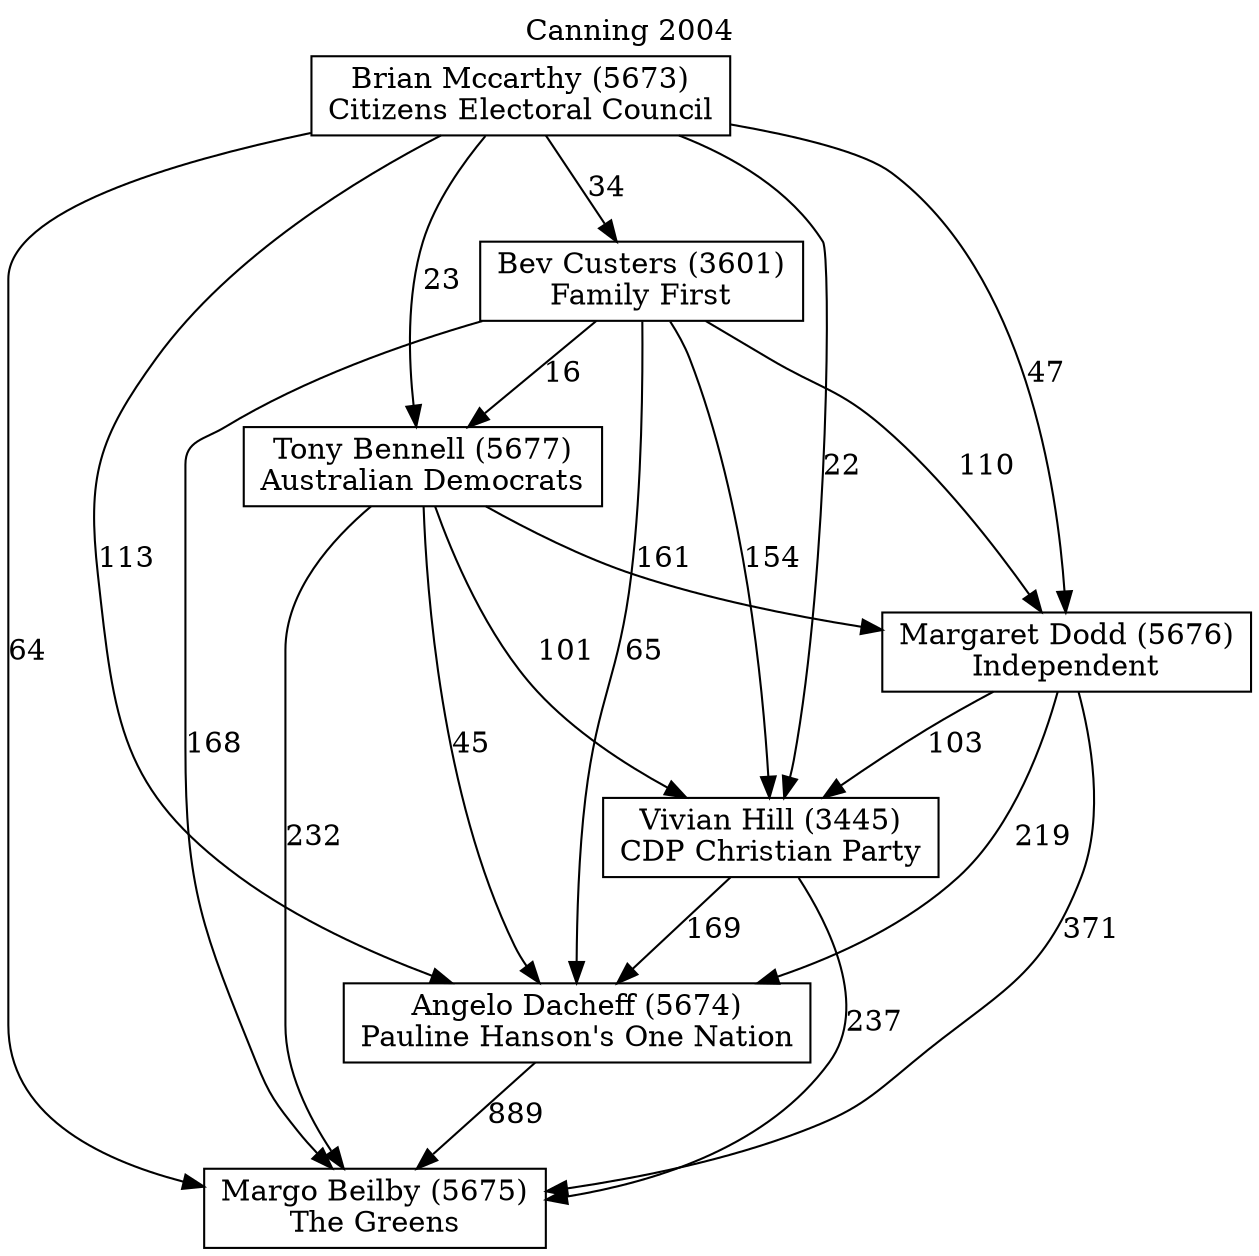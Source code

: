 // House preference flow
digraph "Margo Beilby (5675)_Canning_2004" {
	graph [label="Canning 2004" labelloc=t mclimit=10]
	node [shape=box]
	"Margo Beilby (5675)" [label="Margo Beilby (5675)
The Greens"]
	"Angelo Dacheff (5674)" [label="Angelo Dacheff (5674)
Pauline Hanson's One Nation"]
	"Vivian Hill (3445)" [label="Vivian Hill (3445)
CDP Christian Party"]
	"Margaret Dodd (5676)" [label="Margaret Dodd (5676)
Independent"]
	"Tony Bennell (5677)" [label="Tony Bennell (5677)
Australian Democrats"]
	"Bev Custers (3601)" [label="Bev Custers (3601)
Family First"]
	"Brian Mccarthy (5673)" [label="Brian Mccarthy (5673)
Citizens Electoral Council"]
	"Margo Beilby (5675)" [label="Margo Beilby (5675)
The Greens"]
	"Vivian Hill (3445)" [label="Vivian Hill (3445)
CDP Christian Party"]
	"Margaret Dodd (5676)" [label="Margaret Dodd (5676)
Independent"]
	"Tony Bennell (5677)" [label="Tony Bennell (5677)
Australian Democrats"]
	"Bev Custers (3601)" [label="Bev Custers (3601)
Family First"]
	"Brian Mccarthy (5673)" [label="Brian Mccarthy (5673)
Citizens Electoral Council"]
	"Margo Beilby (5675)" [label="Margo Beilby (5675)
The Greens"]
	"Margaret Dodd (5676)" [label="Margaret Dodd (5676)
Independent"]
	"Tony Bennell (5677)" [label="Tony Bennell (5677)
Australian Democrats"]
	"Bev Custers (3601)" [label="Bev Custers (3601)
Family First"]
	"Brian Mccarthy (5673)" [label="Brian Mccarthy (5673)
Citizens Electoral Council"]
	"Margo Beilby (5675)" [label="Margo Beilby (5675)
The Greens"]
	"Tony Bennell (5677)" [label="Tony Bennell (5677)
Australian Democrats"]
	"Bev Custers (3601)" [label="Bev Custers (3601)
Family First"]
	"Brian Mccarthy (5673)" [label="Brian Mccarthy (5673)
Citizens Electoral Council"]
	"Margo Beilby (5675)" [label="Margo Beilby (5675)
The Greens"]
	"Bev Custers (3601)" [label="Bev Custers (3601)
Family First"]
	"Brian Mccarthy (5673)" [label="Brian Mccarthy (5673)
Citizens Electoral Council"]
	"Margo Beilby (5675)" [label="Margo Beilby (5675)
The Greens"]
	"Brian Mccarthy (5673)" [label="Brian Mccarthy (5673)
Citizens Electoral Council"]
	"Brian Mccarthy (5673)" [label="Brian Mccarthy (5673)
Citizens Electoral Council"]
	"Bev Custers (3601)" [label="Bev Custers (3601)
Family First"]
	"Brian Mccarthy (5673)" [label="Brian Mccarthy (5673)
Citizens Electoral Council"]
	"Brian Mccarthy (5673)" [label="Brian Mccarthy (5673)
Citizens Electoral Council"]
	"Tony Bennell (5677)" [label="Tony Bennell (5677)
Australian Democrats"]
	"Bev Custers (3601)" [label="Bev Custers (3601)
Family First"]
	"Brian Mccarthy (5673)" [label="Brian Mccarthy (5673)
Citizens Electoral Council"]
	"Tony Bennell (5677)" [label="Tony Bennell (5677)
Australian Democrats"]
	"Brian Mccarthy (5673)" [label="Brian Mccarthy (5673)
Citizens Electoral Council"]
	"Brian Mccarthy (5673)" [label="Brian Mccarthy (5673)
Citizens Electoral Council"]
	"Bev Custers (3601)" [label="Bev Custers (3601)
Family First"]
	"Brian Mccarthy (5673)" [label="Brian Mccarthy (5673)
Citizens Electoral Council"]
	"Brian Mccarthy (5673)" [label="Brian Mccarthy (5673)
Citizens Electoral Council"]
	"Margaret Dodd (5676)" [label="Margaret Dodd (5676)
Independent"]
	"Tony Bennell (5677)" [label="Tony Bennell (5677)
Australian Democrats"]
	"Bev Custers (3601)" [label="Bev Custers (3601)
Family First"]
	"Brian Mccarthy (5673)" [label="Brian Mccarthy (5673)
Citizens Electoral Council"]
	"Margaret Dodd (5676)" [label="Margaret Dodd (5676)
Independent"]
	"Bev Custers (3601)" [label="Bev Custers (3601)
Family First"]
	"Brian Mccarthy (5673)" [label="Brian Mccarthy (5673)
Citizens Electoral Council"]
	"Margaret Dodd (5676)" [label="Margaret Dodd (5676)
Independent"]
	"Brian Mccarthy (5673)" [label="Brian Mccarthy (5673)
Citizens Electoral Council"]
	"Brian Mccarthy (5673)" [label="Brian Mccarthy (5673)
Citizens Electoral Council"]
	"Bev Custers (3601)" [label="Bev Custers (3601)
Family First"]
	"Brian Mccarthy (5673)" [label="Brian Mccarthy (5673)
Citizens Electoral Council"]
	"Brian Mccarthy (5673)" [label="Brian Mccarthy (5673)
Citizens Electoral Council"]
	"Tony Bennell (5677)" [label="Tony Bennell (5677)
Australian Democrats"]
	"Bev Custers (3601)" [label="Bev Custers (3601)
Family First"]
	"Brian Mccarthy (5673)" [label="Brian Mccarthy (5673)
Citizens Electoral Council"]
	"Tony Bennell (5677)" [label="Tony Bennell (5677)
Australian Democrats"]
	"Brian Mccarthy (5673)" [label="Brian Mccarthy (5673)
Citizens Electoral Council"]
	"Brian Mccarthy (5673)" [label="Brian Mccarthy (5673)
Citizens Electoral Council"]
	"Bev Custers (3601)" [label="Bev Custers (3601)
Family First"]
	"Brian Mccarthy (5673)" [label="Brian Mccarthy (5673)
Citizens Electoral Council"]
	"Brian Mccarthy (5673)" [label="Brian Mccarthy (5673)
Citizens Electoral Council"]
	"Vivian Hill (3445)" [label="Vivian Hill (3445)
CDP Christian Party"]
	"Margaret Dodd (5676)" [label="Margaret Dodd (5676)
Independent"]
	"Tony Bennell (5677)" [label="Tony Bennell (5677)
Australian Democrats"]
	"Bev Custers (3601)" [label="Bev Custers (3601)
Family First"]
	"Brian Mccarthy (5673)" [label="Brian Mccarthy (5673)
Citizens Electoral Council"]
	"Vivian Hill (3445)" [label="Vivian Hill (3445)
CDP Christian Party"]
	"Tony Bennell (5677)" [label="Tony Bennell (5677)
Australian Democrats"]
	"Bev Custers (3601)" [label="Bev Custers (3601)
Family First"]
	"Brian Mccarthy (5673)" [label="Brian Mccarthy (5673)
Citizens Electoral Council"]
	"Vivian Hill (3445)" [label="Vivian Hill (3445)
CDP Christian Party"]
	"Bev Custers (3601)" [label="Bev Custers (3601)
Family First"]
	"Brian Mccarthy (5673)" [label="Brian Mccarthy (5673)
Citizens Electoral Council"]
	"Vivian Hill (3445)" [label="Vivian Hill (3445)
CDP Christian Party"]
	"Brian Mccarthy (5673)" [label="Brian Mccarthy (5673)
Citizens Electoral Council"]
	"Brian Mccarthy (5673)" [label="Brian Mccarthy (5673)
Citizens Electoral Council"]
	"Bev Custers (3601)" [label="Bev Custers (3601)
Family First"]
	"Brian Mccarthy (5673)" [label="Brian Mccarthy (5673)
Citizens Electoral Council"]
	"Brian Mccarthy (5673)" [label="Brian Mccarthy (5673)
Citizens Electoral Council"]
	"Tony Bennell (5677)" [label="Tony Bennell (5677)
Australian Democrats"]
	"Bev Custers (3601)" [label="Bev Custers (3601)
Family First"]
	"Brian Mccarthy (5673)" [label="Brian Mccarthy (5673)
Citizens Electoral Council"]
	"Tony Bennell (5677)" [label="Tony Bennell (5677)
Australian Democrats"]
	"Brian Mccarthy (5673)" [label="Brian Mccarthy (5673)
Citizens Electoral Council"]
	"Brian Mccarthy (5673)" [label="Brian Mccarthy (5673)
Citizens Electoral Council"]
	"Bev Custers (3601)" [label="Bev Custers (3601)
Family First"]
	"Brian Mccarthy (5673)" [label="Brian Mccarthy (5673)
Citizens Electoral Council"]
	"Brian Mccarthy (5673)" [label="Brian Mccarthy (5673)
Citizens Electoral Council"]
	"Margaret Dodd (5676)" [label="Margaret Dodd (5676)
Independent"]
	"Tony Bennell (5677)" [label="Tony Bennell (5677)
Australian Democrats"]
	"Bev Custers (3601)" [label="Bev Custers (3601)
Family First"]
	"Brian Mccarthy (5673)" [label="Brian Mccarthy (5673)
Citizens Electoral Council"]
	"Margaret Dodd (5676)" [label="Margaret Dodd (5676)
Independent"]
	"Bev Custers (3601)" [label="Bev Custers (3601)
Family First"]
	"Brian Mccarthy (5673)" [label="Brian Mccarthy (5673)
Citizens Electoral Council"]
	"Margaret Dodd (5676)" [label="Margaret Dodd (5676)
Independent"]
	"Brian Mccarthy (5673)" [label="Brian Mccarthy (5673)
Citizens Electoral Council"]
	"Brian Mccarthy (5673)" [label="Brian Mccarthy (5673)
Citizens Electoral Council"]
	"Bev Custers (3601)" [label="Bev Custers (3601)
Family First"]
	"Brian Mccarthy (5673)" [label="Brian Mccarthy (5673)
Citizens Electoral Council"]
	"Brian Mccarthy (5673)" [label="Brian Mccarthy (5673)
Citizens Electoral Council"]
	"Tony Bennell (5677)" [label="Tony Bennell (5677)
Australian Democrats"]
	"Bev Custers (3601)" [label="Bev Custers (3601)
Family First"]
	"Brian Mccarthy (5673)" [label="Brian Mccarthy (5673)
Citizens Electoral Council"]
	"Tony Bennell (5677)" [label="Tony Bennell (5677)
Australian Democrats"]
	"Brian Mccarthy (5673)" [label="Brian Mccarthy (5673)
Citizens Electoral Council"]
	"Brian Mccarthy (5673)" [label="Brian Mccarthy (5673)
Citizens Electoral Council"]
	"Bev Custers (3601)" [label="Bev Custers (3601)
Family First"]
	"Brian Mccarthy (5673)" [label="Brian Mccarthy (5673)
Citizens Electoral Council"]
	"Brian Mccarthy (5673)" [label="Brian Mccarthy (5673)
Citizens Electoral Council"]
	"Angelo Dacheff (5674)" [label="Angelo Dacheff (5674)
Pauline Hanson's One Nation"]
	"Vivian Hill (3445)" [label="Vivian Hill (3445)
CDP Christian Party"]
	"Margaret Dodd (5676)" [label="Margaret Dodd (5676)
Independent"]
	"Tony Bennell (5677)" [label="Tony Bennell (5677)
Australian Democrats"]
	"Bev Custers (3601)" [label="Bev Custers (3601)
Family First"]
	"Brian Mccarthy (5673)" [label="Brian Mccarthy (5673)
Citizens Electoral Council"]
	"Angelo Dacheff (5674)" [label="Angelo Dacheff (5674)
Pauline Hanson's One Nation"]
	"Margaret Dodd (5676)" [label="Margaret Dodd (5676)
Independent"]
	"Tony Bennell (5677)" [label="Tony Bennell (5677)
Australian Democrats"]
	"Bev Custers (3601)" [label="Bev Custers (3601)
Family First"]
	"Brian Mccarthy (5673)" [label="Brian Mccarthy (5673)
Citizens Electoral Council"]
	"Angelo Dacheff (5674)" [label="Angelo Dacheff (5674)
Pauline Hanson's One Nation"]
	"Tony Bennell (5677)" [label="Tony Bennell (5677)
Australian Democrats"]
	"Bev Custers (3601)" [label="Bev Custers (3601)
Family First"]
	"Brian Mccarthy (5673)" [label="Brian Mccarthy (5673)
Citizens Electoral Council"]
	"Angelo Dacheff (5674)" [label="Angelo Dacheff (5674)
Pauline Hanson's One Nation"]
	"Bev Custers (3601)" [label="Bev Custers (3601)
Family First"]
	"Brian Mccarthy (5673)" [label="Brian Mccarthy (5673)
Citizens Electoral Council"]
	"Angelo Dacheff (5674)" [label="Angelo Dacheff (5674)
Pauline Hanson's One Nation"]
	"Brian Mccarthy (5673)" [label="Brian Mccarthy (5673)
Citizens Electoral Council"]
	"Brian Mccarthy (5673)" [label="Brian Mccarthy (5673)
Citizens Electoral Council"]
	"Bev Custers (3601)" [label="Bev Custers (3601)
Family First"]
	"Brian Mccarthy (5673)" [label="Brian Mccarthy (5673)
Citizens Electoral Council"]
	"Brian Mccarthy (5673)" [label="Brian Mccarthy (5673)
Citizens Electoral Council"]
	"Tony Bennell (5677)" [label="Tony Bennell (5677)
Australian Democrats"]
	"Bev Custers (3601)" [label="Bev Custers (3601)
Family First"]
	"Brian Mccarthy (5673)" [label="Brian Mccarthy (5673)
Citizens Electoral Council"]
	"Tony Bennell (5677)" [label="Tony Bennell (5677)
Australian Democrats"]
	"Brian Mccarthy (5673)" [label="Brian Mccarthy (5673)
Citizens Electoral Council"]
	"Brian Mccarthy (5673)" [label="Brian Mccarthy (5673)
Citizens Electoral Council"]
	"Bev Custers (3601)" [label="Bev Custers (3601)
Family First"]
	"Brian Mccarthy (5673)" [label="Brian Mccarthy (5673)
Citizens Electoral Council"]
	"Brian Mccarthy (5673)" [label="Brian Mccarthy (5673)
Citizens Electoral Council"]
	"Margaret Dodd (5676)" [label="Margaret Dodd (5676)
Independent"]
	"Tony Bennell (5677)" [label="Tony Bennell (5677)
Australian Democrats"]
	"Bev Custers (3601)" [label="Bev Custers (3601)
Family First"]
	"Brian Mccarthy (5673)" [label="Brian Mccarthy (5673)
Citizens Electoral Council"]
	"Margaret Dodd (5676)" [label="Margaret Dodd (5676)
Independent"]
	"Bev Custers (3601)" [label="Bev Custers (3601)
Family First"]
	"Brian Mccarthy (5673)" [label="Brian Mccarthy (5673)
Citizens Electoral Council"]
	"Margaret Dodd (5676)" [label="Margaret Dodd (5676)
Independent"]
	"Brian Mccarthy (5673)" [label="Brian Mccarthy (5673)
Citizens Electoral Council"]
	"Brian Mccarthy (5673)" [label="Brian Mccarthy (5673)
Citizens Electoral Council"]
	"Bev Custers (3601)" [label="Bev Custers (3601)
Family First"]
	"Brian Mccarthy (5673)" [label="Brian Mccarthy (5673)
Citizens Electoral Council"]
	"Brian Mccarthy (5673)" [label="Brian Mccarthy (5673)
Citizens Electoral Council"]
	"Tony Bennell (5677)" [label="Tony Bennell (5677)
Australian Democrats"]
	"Bev Custers (3601)" [label="Bev Custers (3601)
Family First"]
	"Brian Mccarthy (5673)" [label="Brian Mccarthy (5673)
Citizens Electoral Council"]
	"Tony Bennell (5677)" [label="Tony Bennell (5677)
Australian Democrats"]
	"Brian Mccarthy (5673)" [label="Brian Mccarthy (5673)
Citizens Electoral Council"]
	"Brian Mccarthy (5673)" [label="Brian Mccarthy (5673)
Citizens Electoral Council"]
	"Bev Custers (3601)" [label="Bev Custers (3601)
Family First"]
	"Brian Mccarthy (5673)" [label="Brian Mccarthy (5673)
Citizens Electoral Council"]
	"Brian Mccarthy (5673)" [label="Brian Mccarthy (5673)
Citizens Electoral Council"]
	"Vivian Hill (3445)" [label="Vivian Hill (3445)
CDP Christian Party"]
	"Margaret Dodd (5676)" [label="Margaret Dodd (5676)
Independent"]
	"Tony Bennell (5677)" [label="Tony Bennell (5677)
Australian Democrats"]
	"Bev Custers (3601)" [label="Bev Custers (3601)
Family First"]
	"Brian Mccarthy (5673)" [label="Brian Mccarthy (5673)
Citizens Electoral Council"]
	"Vivian Hill (3445)" [label="Vivian Hill (3445)
CDP Christian Party"]
	"Tony Bennell (5677)" [label="Tony Bennell (5677)
Australian Democrats"]
	"Bev Custers (3601)" [label="Bev Custers (3601)
Family First"]
	"Brian Mccarthy (5673)" [label="Brian Mccarthy (5673)
Citizens Electoral Council"]
	"Vivian Hill (3445)" [label="Vivian Hill (3445)
CDP Christian Party"]
	"Bev Custers (3601)" [label="Bev Custers (3601)
Family First"]
	"Brian Mccarthy (5673)" [label="Brian Mccarthy (5673)
Citizens Electoral Council"]
	"Vivian Hill (3445)" [label="Vivian Hill (3445)
CDP Christian Party"]
	"Brian Mccarthy (5673)" [label="Brian Mccarthy (5673)
Citizens Electoral Council"]
	"Brian Mccarthy (5673)" [label="Brian Mccarthy (5673)
Citizens Electoral Council"]
	"Bev Custers (3601)" [label="Bev Custers (3601)
Family First"]
	"Brian Mccarthy (5673)" [label="Brian Mccarthy (5673)
Citizens Electoral Council"]
	"Brian Mccarthy (5673)" [label="Brian Mccarthy (5673)
Citizens Electoral Council"]
	"Tony Bennell (5677)" [label="Tony Bennell (5677)
Australian Democrats"]
	"Bev Custers (3601)" [label="Bev Custers (3601)
Family First"]
	"Brian Mccarthy (5673)" [label="Brian Mccarthy (5673)
Citizens Electoral Council"]
	"Tony Bennell (5677)" [label="Tony Bennell (5677)
Australian Democrats"]
	"Brian Mccarthy (5673)" [label="Brian Mccarthy (5673)
Citizens Electoral Council"]
	"Brian Mccarthy (5673)" [label="Brian Mccarthy (5673)
Citizens Electoral Council"]
	"Bev Custers (3601)" [label="Bev Custers (3601)
Family First"]
	"Brian Mccarthy (5673)" [label="Brian Mccarthy (5673)
Citizens Electoral Council"]
	"Brian Mccarthy (5673)" [label="Brian Mccarthy (5673)
Citizens Electoral Council"]
	"Margaret Dodd (5676)" [label="Margaret Dodd (5676)
Independent"]
	"Tony Bennell (5677)" [label="Tony Bennell (5677)
Australian Democrats"]
	"Bev Custers (3601)" [label="Bev Custers (3601)
Family First"]
	"Brian Mccarthy (5673)" [label="Brian Mccarthy (5673)
Citizens Electoral Council"]
	"Margaret Dodd (5676)" [label="Margaret Dodd (5676)
Independent"]
	"Bev Custers (3601)" [label="Bev Custers (3601)
Family First"]
	"Brian Mccarthy (5673)" [label="Brian Mccarthy (5673)
Citizens Electoral Council"]
	"Margaret Dodd (5676)" [label="Margaret Dodd (5676)
Independent"]
	"Brian Mccarthy (5673)" [label="Brian Mccarthy (5673)
Citizens Electoral Council"]
	"Brian Mccarthy (5673)" [label="Brian Mccarthy (5673)
Citizens Electoral Council"]
	"Bev Custers (3601)" [label="Bev Custers (3601)
Family First"]
	"Brian Mccarthy (5673)" [label="Brian Mccarthy (5673)
Citizens Electoral Council"]
	"Brian Mccarthy (5673)" [label="Brian Mccarthy (5673)
Citizens Electoral Council"]
	"Tony Bennell (5677)" [label="Tony Bennell (5677)
Australian Democrats"]
	"Bev Custers (3601)" [label="Bev Custers (3601)
Family First"]
	"Brian Mccarthy (5673)" [label="Brian Mccarthy (5673)
Citizens Electoral Council"]
	"Tony Bennell (5677)" [label="Tony Bennell (5677)
Australian Democrats"]
	"Brian Mccarthy (5673)" [label="Brian Mccarthy (5673)
Citizens Electoral Council"]
	"Brian Mccarthy (5673)" [label="Brian Mccarthy (5673)
Citizens Electoral Council"]
	"Bev Custers (3601)" [label="Bev Custers (3601)
Family First"]
	"Brian Mccarthy (5673)" [label="Brian Mccarthy (5673)
Citizens Electoral Council"]
	"Brian Mccarthy (5673)" [label="Brian Mccarthy (5673)
Citizens Electoral Council"]
	"Angelo Dacheff (5674)" -> "Margo Beilby (5675)" [label=889]
	"Vivian Hill (3445)" -> "Angelo Dacheff (5674)" [label=169]
	"Margaret Dodd (5676)" -> "Vivian Hill (3445)" [label=103]
	"Tony Bennell (5677)" -> "Margaret Dodd (5676)" [label=161]
	"Bev Custers (3601)" -> "Tony Bennell (5677)" [label=16]
	"Brian Mccarthy (5673)" -> "Bev Custers (3601)" [label=34]
	"Vivian Hill (3445)" -> "Margo Beilby (5675)" [label=237]
	"Margaret Dodd (5676)" -> "Margo Beilby (5675)" [label=371]
	"Tony Bennell (5677)" -> "Margo Beilby (5675)" [label=232]
	"Bev Custers (3601)" -> "Margo Beilby (5675)" [label=168]
	"Brian Mccarthy (5673)" -> "Margo Beilby (5675)" [label=64]
	"Brian Mccarthy (5673)" -> "Tony Bennell (5677)" [label=23]
	"Bev Custers (3601)" -> "Margaret Dodd (5676)" [label=110]
	"Brian Mccarthy (5673)" -> "Margaret Dodd (5676)" [label=47]
	"Tony Bennell (5677)" -> "Vivian Hill (3445)" [label=101]
	"Bev Custers (3601)" -> "Vivian Hill (3445)" [label=154]
	"Brian Mccarthy (5673)" -> "Vivian Hill (3445)" [label=22]
	"Margaret Dodd (5676)" -> "Angelo Dacheff (5674)" [label=219]
	"Tony Bennell (5677)" -> "Angelo Dacheff (5674)" [label=45]
	"Bev Custers (3601)" -> "Angelo Dacheff (5674)" [label=65]
	"Brian Mccarthy (5673)" -> "Angelo Dacheff (5674)" [label=113]
}
